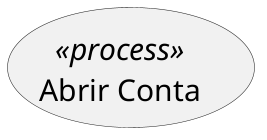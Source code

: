 @startuml Atores
' !theme bluegray 
skinparam process {
  FontColor White
}
left to right direction

skinparam defaultFontSize 30

usecase "Abrir Conta" as (AbrirConta) << process >>



@enduml